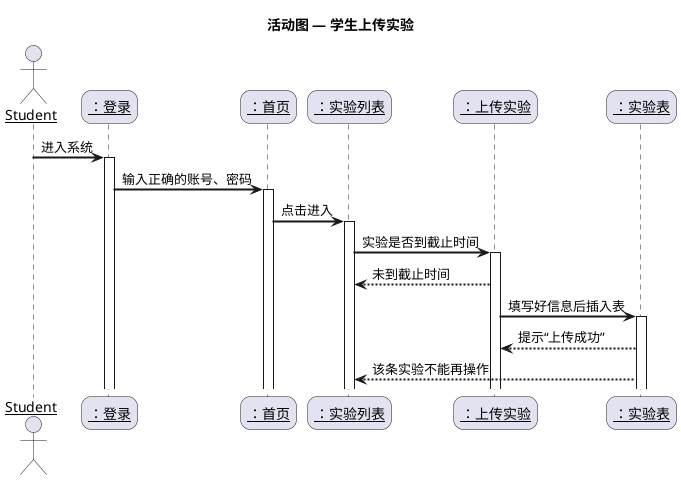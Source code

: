 @startuml
title 活动图 — 学生上传实验
skinparam sequenceArrowThickness 2
skinparam roundcorner 20
skinparam maxmessagesize 60
skinparam sequenceParticipant underline

actor Student
participant "：登录" as A
participant "：首页" as B
participant "：实验列表" as C
participant "：上传实验" as D
participant "：实验表" as E

Student ->A : 进入系统
activate A

A ->B : 输入正确的账号、密码
activate B

B ->C : 点击进入
activate C

C ->D :实验是否到截止时间
activate D
D -->C :未到截止时间

D ->E :填写好信息后插入表
activate E

E -->D :提示“上传成功”
E -->C :该条实验不能再操作
@enduml